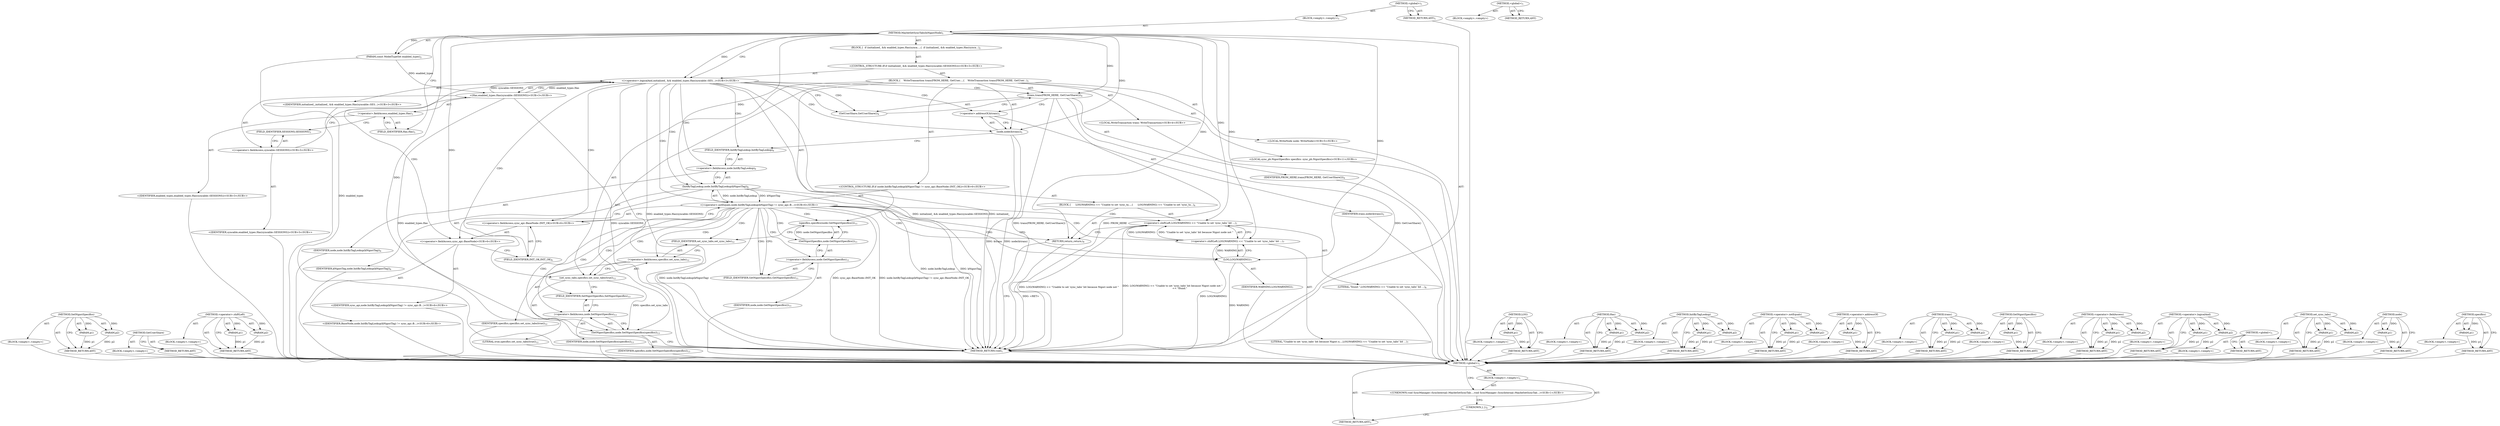 digraph "&lt;global&gt;" {
vulnerable_160 [label=<(METHOD,SetNigoriSpecifics)>];
vulnerable_161 [label=<(PARAM,p1)>];
vulnerable_162 [label=<(PARAM,p2)>];
vulnerable_163 [label=<(BLOCK,&lt;empty&gt;,&lt;empty&gt;)>];
vulnerable_164 [label=<(METHOD_RETURN,ANY)>];
vulnerable_117 [label=<(METHOD,GetUserShare)>];
vulnerable_118 [label=<(BLOCK,&lt;empty&gt;,&lt;empty&gt;)>];
vulnerable_119 [label=<(METHOD_RETURN,ANY)>];
vulnerable_138 [label=<(METHOD,&lt;operator&gt;.shiftLeft)>];
vulnerable_139 [label=<(PARAM,p1)>];
vulnerable_140 [label=<(PARAM,p2)>];
vulnerable_141 [label=<(BLOCK,&lt;empty&gt;,&lt;empty&gt;)>];
vulnerable_142 [label=<(METHOD_RETURN,ANY)>];
vulnerable_6 [label=<(METHOD,&lt;global&gt;)<SUB>1</SUB>>];
vulnerable_7 [label=<(BLOCK,&lt;empty&gt;,&lt;empty&gt;)<SUB>1</SUB>>];
vulnerable_8 [label=<(METHOD,MaybeSetSyncTabsInNigoriNode)<SUB>1</SUB>>];
vulnerable_9 [label=<(PARAM,const ModelTypeSet enabled_types)<SUB>2</SUB>>];
vulnerable_10 [label=<(BLOCK,{
  if (initialized_ &amp;&amp; enabled_types.Has(synca...,{
  if (initialized_ &amp;&amp; enabled_types.Has(synca...)<SUB>2</SUB>>];
vulnerable_11 [label="<(CONTROL_STRUCTURE,IF,if (initialized_ &amp;&amp; enabled_types.Has(syncable::SESSIONS)))<SUB>3</SUB>>"];
vulnerable_12 [label="<(&lt;operator&gt;.logicalAnd,initialized_ &amp;&amp; enabled_types.Has(syncable::SES...)<SUB>3</SUB>>"];
vulnerable_13 [label="<(IDENTIFIER,initialized_,initialized_ &amp;&amp; enabled_types.Has(syncable::SES...)<SUB>3</SUB>>"];
vulnerable_14 [label="<(Has,enabled_types.Has(syncable::SESSIONS))<SUB>3</SUB>>"];
vulnerable_15 [label=<(&lt;operator&gt;.fieldAccess,enabled_types.Has)<SUB>3</SUB>>];
vulnerable_16 [label="<(IDENTIFIER,enabled_types,enabled_types.Has(syncable::SESSIONS))<SUB>3</SUB>>"];
vulnerable_17 [label=<(FIELD_IDENTIFIER,Has,Has)<SUB>3</SUB>>];
vulnerable_18 [label="<(&lt;operator&gt;.fieldAccess,syncable::SESSIONS)<SUB>3</SUB>>"];
vulnerable_19 [label="<(IDENTIFIER,syncable,enabled_types.Has(syncable::SESSIONS))<SUB>3</SUB>>"];
vulnerable_20 [label=<(FIELD_IDENTIFIER,SESSIONS,SESSIONS)<SUB>3</SUB>>];
vulnerable_21 [label=<(BLOCK,{
    WriteTransaction trans(FROM_HERE, GetUser...,{
    WriteTransaction trans(FROM_HERE, GetUser...)<SUB>3</SUB>>];
vulnerable_22 [label="<(LOCAL,WriteTransaction trans: WriteTransaction)<SUB>4</SUB>>"];
vulnerable_23 [label=<(trans,trans(FROM_HERE, GetUserShare()))<SUB>4</SUB>>];
vulnerable_24 [label=<(IDENTIFIER,FROM_HERE,trans(FROM_HERE, GetUserShare()))<SUB>4</SUB>>];
vulnerable_25 [label=<(GetUserShare,GetUserShare())<SUB>4</SUB>>];
vulnerable_26 [label="<(LOCAL,WriteNode node: WriteNode)<SUB>5</SUB>>"];
vulnerable_27 [label=<(node,node(&amp;trans))<SUB>5</SUB>>];
vulnerable_28 [label=<(&lt;operator&gt;.addressOf,&amp;trans)<SUB>5</SUB>>];
vulnerable_29 [label=<(IDENTIFIER,trans,node(&amp;trans))<SUB>5</SUB>>];
vulnerable_30 [label="<(CONTROL_STRUCTURE,IF,if (node.InitByTagLookup(kNigoriTag) != sync_api::BaseNode::INIT_OK))<SUB>6</SUB>>"];
vulnerable_31 [label="<(&lt;operator&gt;.notEquals,node.InitByTagLookup(kNigoriTag) != sync_api::B...)<SUB>6</SUB>>"];
vulnerable_32 [label=<(InitByTagLookup,node.InitByTagLookup(kNigoriTag))<SUB>6</SUB>>];
vulnerable_33 [label=<(&lt;operator&gt;.fieldAccess,node.InitByTagLookup)<SUB>6</SUB>>];
vulnerable_34 [label=<(IDENTIFIER,node,node.InitByTagLookup(kNigoriTag))<SUB>6</SUB>>];
vulnerable_35 [label=<(FIELD_IDENTIFIER,InitByTagLookup,InitByTagLookup)<SUB>6</SUB>>];
vulnerable_36 [label=<(IDENTIFIER,kNigoriTag,node.InitByTagLookup(kNigoriTag))<SUB>6</SUB>>];
vulnerable_37 [label="<(&lt;operator&gt;.fieldAccess,sync_api::BaseNode::INIT_OK)<SUB>6</SUB>>"];
vulnerable_38 [label="<(&lt;operator&gt;.fieldAccess,sync_api::BaseNode)<SUB>6</SUB>>"];
vulnerable_39 [label="<(IDENTIFIER,sync_api,node.InitByTagLookup(kNigoriTag) != sync_api::B...)<SUB>6</SUB>>"];
vulnerable_40 [label="<(IDENTIFIER,BaseNode,node.InitByTagLookup(kNigoriTag) != sync_api::B...)<SUB>6</SUB>>"];
vulnerable_41 [label=<(FIELD_IDENTIFIER,INIT_OK,INIT_OK)<SUB>6</SUB>>];
vulnerable_42 [label=<(BLOCK,{
      LOG(WARNING) &lt;&lt; &quot;Unable to set 'sync_ta...,{
      LOG(WARNING) &lt;&lt; &quot;Unable to set 'sync_ta...)<SUB>6</SUB>>];
vulnerable_43 [label=<(&lt;operator&gt;.shiftLeft,LOG(WARNING) &lt;&lt; &quot;Unable to set 'sync_tabs' bit ...)<SUB>7</SUB>>];
vulnerable_44 [label=<(&lt;operator&gt;.shiftLeft,LOG(WARNING) &lt;&lt; &quot;Unable to set 'sync_tabs' bit ...)<SUB>7</SUB>>];
vulnerable_45 [label=<(LOG,LOG(WARNING))<SUB>7</SUB>>];
vulnerable_46 [label=<(IDENTIFIER,WARNING,LOG(WARNING))<SUB>7</SUB>>];
vulnerable_47 [label=<(LITERAL,&quot;Unable to set 'sync_tabs' bit because Nigori n...,LOG(WARNING) &lt;&lt; &quot;Unable to set 'sync_tabs' bit ...)<SUB>7</SUB>>];
vulnerable_48 [label=<(LITERAL,&quot;found.&quot;,LOG(WARNING) &lt;&lt; &quot;Unable to set 'sync_tabs' bit ...)<SUB>8</SUB>>];
vulnerable_49 [label=<(RETURN,return;,return;)<SUB>9</SUB>>];
vulnerable_50 [label="<(LOCAL,sync_pb.NigoriSpecifics specifics: sync_pb.NigoriSpecifics)<SUB>11</SUB>>"];
vulnerable_51 [label=<(specifics,specifics(node.GetNigoriSpecifics()))<SUB>11</SUB>>];
vulnerable_52 [label=<(GetNigoriSpecifics,node.GetNigoriSpecifics())<SUB>11</SUB>>];
vulnerable_53 [label=<(&lt;operator&gt;.fieldAccess,node.GetNigoriSpecifics)<SUB>11</SUB>>];
vulnerable_54 [label=<(IDENTIFIER,node,node.GetNigoriSpecifics())<SUB>11</SUB>>];
vulnerable_55 [label=<(FIELD_IDENTIFIER,GetNigoriSpecifics,GetNigoriSpecifics)<SUB>11</SUB>>];
vulnerable_56 [label=<(set_sync_tabs,specifics.set_sync_tabs(true))<SUB>12</SUB>>];
vulnerable_57 [label=<(&lt;operator&gt;.fieldAccess,specifics.set_sync_tabs)<SUB>12</SUB>>];
vulnerable_58 [label=<(IDENTIFIER,specifics,specifics.set_sync_tabs(true))<SUB>12</SUB>>];
vulnerable_59 [label=<(FIELD_IDENTIFIER,set_sync_tabs,set_sync_tabs)<SUB>12</SUB>>];
vulnerable_60 [label=<(LITERAL,true,specifics.set_sync_tabs(true))<SUB>12</SUB>>];
vulnerable_61 [label=<(SetNigoriSpecifics,node.SetNigoriSpecifics(specifics))<SUB>13</SUB>>];
vulnerable_62 [label=<(&lt;operator&gt;.fieldAccess,node.SetNigoriSpecifics)<SUB>13</SUB>>];
vulnerable_63 [label=<(IDENTIFIER,node,node.SetNigoriSpecifics(specifics))<SUB>13</SUB>>];
vulnerable_64 [label=<(FIELD_IDENTIFIER,SetNigoriSpecifics,SetNigoriSpecifics)<SUB>13</SUB>>];
vulnerable_65 [label=<(IDENTIFIER,specifics,node.SetNigoriSpecifics(specifics))<SUB>13</SUB>>];
vulnerable_66 [label=<(METHOD_RETURN,void)<SUB>1</SUB>>];
vulnerable_68 [label=<(METHOD_RETURN,ANY)<SUB>1</SUB>>];
vulnerable_143 [label=<(METHOD,LOG)>];
vulnerable_144 [label=<(PARAM,p1)>];
vulnerable_145 [label=<(BLOCK,&lt;empty&gt;,&lt;empty&gt;)>];
vulnerable_146 [label=<(METHOD_RETURN,ANY)>];
vulnerable_102 [label=<(METHOD,Has)>];
vulnerable_103 [label=<(PARAM,p1)>];
vulnerable_104 [label=<(PARAM,p2)>];
vulnerable_105 [label=<(BLOCK,&lt;empty&gt;,&lt;empty&gt;)>];
vulnerable_106 [label=<(METHOD_RETURN,ANY)>];
vulnerable_133 [label=<(METHOD,InitByTagLookup)>];
vulnerable_134 [label=<(PARAM,p1)>];
vulnerable_135 [label=<(PARAM,p2)>];
vulnerable_136 [label=<(BLOCK,&lt;empty&gt;,&lt;empty&gt;)>];
vulnerable_137 [label=<(METHOD_RETURN,ANY)>];
vulnerable_128 [label=<(METHOD,&lt;operator&gt;.notEquals)>];
vulnerable_129 [label=<(PARAM,p1)>];
vulnerable_130 [label=<(PARAM,p2)>];
vulnerable_131 [label=<(BLOCK,&lt;empty&gt;,&lt;empty&gt;)>];
vulnerable_132 [label=<(METHOD_RETURN,ANY)>];
vulnerable_124 [label=<(METHOD,&lt;operator&gt;.addressOf)>];
vulnerable_125 [label=<(PARAM,p1)>];
vulnerable_126 [label=<(BLOCK,&lt;empty&gt;,&lt;empty&gt;)>];
vulnerable_127 [label=<(METHOD_RETURN,ANY)>];
vulnerable_112 [label=<(METHOD,trans)>];
vulnerable_113 [label=<(PARAM,p1)>];
vulnerable_114 [label=<(PARAM,p2)>];
vulnerable_115 [label=<(BLOCK,&lt;empty&gt;,&lt;empty&gt;)>];
vulnerable_116 [label=<(METHOD_RETURN,ANY)>];
vulnerable_151 [label=<(METHOD,GetNigoriSpecifics)>];
vulnerable_152 [label=<(PARAM,p1)>];
vulnerable_153 [label=<(BLOCK,&lt;empty&gt;,&lt;empty&gt;)>];
vulnerable_154 [label=<(METHOD_RETURN,ANY)>];
vulnerable_107 [label=<(METHOD,&lt;operator&gt;.fieldAccess)>];
vulnerable_108 [label=<(PARAM,p1)>];
vulnerable_109 [label=<(PARAM,p2)>];
vulnerable_110 [label=<(BLOCK,&lt;empty&gt;,&lt;empty&gt;)>];
vulnerable_111 [label=<(METHOD_RETURN,ANY)>];
vulnerable_97 [label=<(METHOD,&lt;operator&gt;.logicalAnd)>];
vulnerable_98 [label=<(PARAM,p1)>];
vulnerable_99 [label=<(PARAM,p2)>];
vulnerable_100 [label=<(BLOCK,&lt;empty&gt;,&lt;empty&gt;)>];
vulnerable_101 [label=<(METHOD_RETURN,ANY)>];
vulnerable_91 [label=<(METHOD,&lt;global&gt;)<SUB>1</SUB>>];
vulnerable_92 [label=<(BLOCK,&lt;empty&gt;,&lt;empty&gt;)>];
vulnerable_93 [label=<(METHOD_RETURN,ANY)>];
vulnerable_155 [label=<(METHOD,set_sync_tabs)>];
vulnerable_156 [label=<(PARAM,p1)>];
vulnerable_157 [label=<(PARAM,p2)>];
vulnerable_158 [label=<(BLOCK,&lt;empty&gt;,&lt;empty&gt;)>];
vulnerable_159 [label=<(METHOD_RETURN,ANY)>];
vulnerable_120 [label=<(METHOD,node)>];
vulnerable_121 [label=<(PARAM,p1)>];
vulnerable_122 [label=<(BLOCK,&lt;empty&gt;,&lt;empty&gt;)>];
vulnerable_123 [label=<(METHOD_RETURN,ANY)>];
vulnerable_147 [label=<(METHOD,specifics)>];
vulnerable_148 [label=<(PARAM,p1)>];
vulnerable_149 [label=<(BLOCK,&lt;empty&gt;,&lt;empty&gt;)>];
vulnerable_150 [label=<(METHOD_RETURN,ANY)>];
fixed_6 [label=<(METHOD,&lt;global&gt;)<SUB>1</SUB>>];
fixed_7 [label=<(BLOCK,&lt;empty&gt;,&lt;empty&gt;)<SUB>1</SUB>>];
fixed_8 [label="<(UNKNOWN,void SyncManager::SyncInternal::MaybeSetSyncTab...,void SyncManager::SyncInternal::MaybeSetSyncTab...)<SUB>1</SUB>>"];
fixed_9 [label=<(UNKNOWN,},})<SUB>2</SUB>>];
fixed_10 [label=<(METHOD_RETURN,ANY)<SUB>1</SUB>>];
fixed_15 [label=<(METHOD,&lt;global&gt;)<SUB>1</SUB>>];
fixed_16 [label=<(BLOCK,&lt;empty&gt;,&lt;empty&gt;)>];
fixed_17 [label=<(METHOD_RETURN,ANY)>];
vulnerable_160 -> vulnerable_161  [key=0, label="AST: "];
vulnerable_160 -> vulnerable_161  [key=1, label="DDG: "];
vulnerable_160 -> vulnerable_163  [key=0, label="AST: "];
vulnerable_160 -> vulnerable_162  [key=0, label="AST: "];
vulnerable_160 -> vulnerable_162  [key=1, label="DDG: "];
vulnerable_160 -> vulnerable_164  [key=0, label="AST: "];
vulnerable_160 -> vulnerable_164  [key=1, label="CFG: "];
vulnerable_161 -> vulnerable_164  [key=0, label="DDG: p1"];
vulnerable_162 -> vulnerable_164  [key=0, label="DDG: p2"];
vulnerable_163 -> fixed_6  [key=0];
vulnerable_164 -> fixed_6  [key=0];
vulnerable_117 -> vulnerable_118  [key=0, label="AST: "];
vulnerable_117 -> vulnerable_119  [key=0, label="AST: "];
vulnerable_117 -> vulnerable_119  [key=1, label="CFG: "];
vulnerable_118 -> fixed_6  [key=0];
vulnerable_119 -> fixed_6  [key=0];
vulnerable_138 -> vulnerable_139  [key=0, label="AST: "];
vulnerable_138 -> vulnerable_139  [key=1, label="DDG: "];
vulnerable_138 -> vulnerable_141  [key=0, label="AST: "];
vulnerable_138 -> vulnerable_140  [key=0, label="AST: "];
vulnerable_138 -> vulnerable_140  [key=1, label="DDG: "];
vulnerable_138 -> vulnerable_142  [key=0, label="AST: "];
vulnerable_138 -> vulnerable_142  [key=1, label="CFG: "];
vulnerable_139 -> vulnerable_142  [key=0, label="DDG: p1"];
vulnerable_140 -> vulnerable_142  [key=0, label="DDG: p2"];
vulnerable_141 -> fixed_6  [key=0];
vulnerable_142 -> fixed_6  [key=0];
vulnerable_6 -> vulnerable_7  [key=0, label="AST: "];
vulnerable_6 -> vulnerable_68  [key=0, label="AST: "];
vulnerable_6 -> vulnerable_68  [key=1, label="CFG: "];
vulnerable_7 -> vulnerable_8  [key=0, label="AST: "];
vulnerable_8 -> vulnerable_9  [key=0, label="AST: "];
vulnerable_8 -> vulnerable_9  [key=1, label="DDG: "];
vulnerable_8 -> vulnerable_10  [key=0, label="AST: "];
vulnerable_8 -> vulnerable_66  [key=0, label="AST: "];
vulnerable_8 -> vulnerable_12  [key=0, label="CFG: "];
vulnerable_8 -> vulnerable_12  [key=1, label="DDG: "];
vulnerable_8 -> vulnerable_17  [key=0, label="CFG: "];
vulnerable_8 -> vulnerable_23  [key=0, label="DDG: "];
vulnerable_8 -> vulnerable_27  [key=0, label="DDG: "];
vulnerable_8 -> vulnerable_56  [key=0, label="DDG: "];
vulnerable_8 -> vulnerable_61  [key=0, label="DDG: "];
vulnerable_8 -> vulnerable_49  [key=0, label="DDG: "];
vulnerable_8 -> vulnerable_32  [key=0, label="DDG: "];
vulnerable_8 -> vulnerable_43  [key=0, label="DDG: "];
vulnerable_8 -> vulnerable_44  [key=0, label="DDG: "];
vulnerable_8 -> vulnerable_45  [key=0, label="DDG: "];
vulnerable_9 -> vulnerable_66  [key=0, label="DDG: enabled_types"];
vulnerable_9 -> vulnerable_14  [key=0, label="DDG: enabled_types"];
vulnerable_10 -> vulnerable_11  [key=0, label="AST: "];
vulnerable_11 -> vulnerable_12  [key=0, label="AST: "];
vulnerable_11 -> vulnerable_21  [key=0, label="AST: "];
vulnerable_12 -> vulnerable_13  [key=0, label="AST: "];
vulnerable_12 -> vulnerable_14  [key=0, label="AST: "];
vulnerable_12 -> vulnerable_66  [key=0, label="CFG: "];
vulnerable_12 -> vulnerable_66  [key=1, label="DDG: enabled_types.Has(syncable::SESSIONS)"];
vulnerable_12 -> vulnerable_66  [key=2, label="DDG: initialized_ &amp;&amp; enabled_types.Has(syncable::SESSIONS)"];
vulnerable_12 -> vulnerable_66  [key=3, label="DDG: initialized_"];
vulnerable_12 -> vulnerable_25  [key=0, label="CFG: "];
vulnerable_12 -> vulnerable_25  [key=1, label="CDG: "];
vulnerable_12 -> vulnerable_32  [key=0, label="CDG: "];
vulnerable_12 -> vulnerable_33  [key=0, label="CDG: "];
vulnerable_12 -> vulnerable_23  [key=0, label="CDG: "];
vulnerable_12 -> vulnerable_28  [key=0, label="CDG: "];
vulnerable_12 -> vulnerable_37  [key=0, label="CDG: "];
vulnerable_12 -> vulnerable_38  [key=0, label="CDG: "];
vulnerable_12 -> vulnerable_41  [key=0, label="CDG: "];
vulnerable_12 -> vulnerable_27  [key=0, label="CDG: "];
vulnerable_12 -> vulnerable_35  [key=0, label="CDG: "];
vulnerable_12 -> vulnerable_31  [key=0, label="CDG: "];
vulnerable_13 -> fixed_6  [key=0];
vulnerable_14 -> vulnerable_15  [key=0, label="AST: "];
vulnerable_14 -> vulnerable_18  [key=0, label="AST: "];
vulnerable_14 -> vulnerable_12  [key=0, label="CFG: "];
vulnerable_14 -> vulnerable_12  [key=1, label="DDG: enabled_types.Has"];
vulnerable_14 -> vulnerable_12  [key=2, label="DDG: syncable::SESSIONS"];
vulnerable_14 -> vulnerable_66  [key=0, label="DDG: enabled_types.Has"];
vulnerable_14 -> vulnerable_66  [key=1, label="DDG: syncable::SESSIONS"];
vulnerable_15 -> vulnerable_16  [key=0, label="AST: "];
vulnerable_15 -> vulnerable_17  [key=0, label="AST: "];
vulnerable_15 -> vulnerable_20  [key=0, label="CFG: "];
vulnerable_16 -> fixed_6  [key=0];
vulnerable_17 -> vulnerable_15  [key=0, label="CFG: "];
vulnerable_18 -> vulnerable_19  [key=0, label="AST: "];
vulnerable_18 -> vulnerable_20  [key=0, label="AST: "];
vulnerable_18 -> vulnerable_14  [key=0, label="CFG: "];
vulnerable_19 -> fixed_6  [key=0];
vulnerable_20 -> vulnerable_18  [key=0, label="CFG: "];
vulnerable_21 -> vulnerable_22  [key=0, label="AST: "];
vulnerable_21 -> vulnerable_23  [key=0, label="AST: "];
vulnerable_21 -> vulnerable_26  [key=0, label="AST: "];
vulnerable_21 -> vulnerable_27  [key=0, label="AST: "];
vulnerable_21 -> vulnerable_30  [key=0, label="AST: "];
vulnerable_21 -> vulnerable_50  [key=0, label="AST: "];
vulnerable_21 -> vulnerable_51  [key=0, label="AST: "];
vulnerable_21 -> vulnerable_56  [key=0, label="AST: "];
vulnerable_21 -> vulnerable_61  [key=0, label="AST: "];
vulnerable_22 -> fixed_6  [key=0];
vulnerable_23 -> vulnerable_24  [key=0, label="AST: "];
vulnerable_23 -> vulnerable_25  [key=0, label="AST: "];
vulnerable_23 -> vulnerable_28  [key=0, label="CFG: "];
vulnerable_23 -> vulnerable_66  [key=0, label="DDG: GetUserShare()"];
vulnerable_23 -> vulnerable_66  [key=1, label="DDG: trans(FROM_HERE, GetUserShare())"];
vulnerable_23 -> vulnerable_66  [key=2, label="DDG: FROM_HERE"];
vulnerable_24 -> fixed_6  [key=0];
vulnerable_25 -> vulnerable_23  [key=0, label="CFG: "];
vulnerable_26 -> fixed_6  [key=0];
vulnerable_27 -> vulnerable_28  [key=0, label="AST: "];
vulnerable_27 -> vulnerable_35  [key=0, label="CFG: "];
vulnerable_27 -> vulnerable_66  [key=0, label="DDG: &amp;trans"];
vulnerable_27 -> vulnerable_66  [key=1, label="DDG: node(&amp;trans)"];
vulnerable_28 -> vulnerable_29  [key=0, label="AST: "];
vulnerable_28 -> vulnerable_27  [key=0, label="CFG: "];
vulnerable_29 -> fixed_6  [key=0];
vulnerable_30 -> vulnerable_31  [key=0, label="AST: "];
vulnerable_30 -> vulnerable_42  [key=0, label="AST: "];
vulnerable_31 -> vulnerable_32  [key=0, label="AST: "];
vulnerable_31 -> vulnerable_37  [key=0, label="AST: "];
vulnerable_31 -> vulnerable_45  [key=0, label="CFG: "];
vulnerable_31 -> vulnerable_45  [key=1, label="CDG: "];
vulnerable_31 -> vulnerable_55  [key=0, label="CFG: "];
vulnerable_31 -> vulnerable_55  [key=1, label="CDG: "];
vulnerable_31 -> vulnerable_66  [key=0, label="DDG: node.InitByTagLookup(kNigoriTag)"];
vulnerable_31 -> vulnerable_66  [key=1, label="DDG: sync_api::BaseNode::INIT_OK"];
vulnerable_31 -> vulnerable_66  [key=2, label="DDG: node.InitByTagLookup(kNigoriTag) != sync_api::BaseNode::INIT_OK"];
vulnerable_31 -> vulnerable_49  [key=0, label="CDG: "];
vulnerable_31 -> vulnerable_61  [key=0, label="CDG: "];
vulnerable_31 -> vulnerable_64  [key=0, label="CDG: "];
vulnerable_31 -> vulnerable_51  [key=0, label="CDG: "];
vulnerable_31 -> vulnerable_57  [key=0, label="CDG: "];
vulnerable_31 -> vulnerable_52  [key=0, label="CDG: "];
vulnerable_31 -> vulnerable_53  [key=0, label="CDG: "];
vulnerable_31 -> vulnerable_56  [key=0, label="CDG: "];
vulnerable_31 -> vulnerable_59  [key=0, label="CDG: "];
vulnerable_31 -> vulnerable_44  [key=0, label="CDG: "];
vulnerable_31 -> vulnerable_62  [key=0, label="CDG: "];
vulnerable_31 -> vulnerable_43  [key=0, label="CDG: "];
vulnerable_32 -> vulnerable_33  [key=0, label="AST: "];
vulnerable_32 -> vulnerable_36  [key=0, label="AST: "];
vulnerable_32 -> vulnerable_38  [key=0, label="CFG: "];
vulnerable_32 -> vulnerable_66  [key=0, label="DDG: node.InitByTagLookup"];
vulnerable_32 -> vulnerable_66  [key=1, label="DDG: kNigoriTag"];
vulnerable_32 -> vulnerable_31  [key=0, label="DDG: node.InitByTagLookup"];
vulnerable_32 -> vulnerable_31  [key=1, label="DDG: kNigoriTag"];
vulnerable_33 -> vulnerable_34  [key=0, label="AST: "];
vulnerable_33 -> vulnerable_35  [key=0, label="AST: "];
vulnerable_33 -> vulnerable_32  [key=0, label="CFG: "];
vulnerable_34 -> fixed_6  [key=0];
vulnerable_35 -> vulnerable_33  [key=0, label="CFG: "];
vulnerable_36 -> fixed_6  [key=0];
vulnerable_37 -> vulnerable_38  [key=0, label="AST: "];
vulnerable_37 -> vulnerable_41  [key=0, label="AST: "];
vulnerable_37 -> vulnerable_31  [key=0, label="CFG: "];
vulnerable_38 -> vulnerable_39  [key=0, label="AST: "];
vulnerable_38 -> vulnerable_40  [key=0, label="AST: "];
vulnerable_38 -> vulnerable_41  [key=0, label="CFG: "];
vulnerable_39 -> fixed_6  [key=0];
vulnerable_40 -> fixed_6  [key=0];
vulnerable_41 -> vulnerable_37  [key=0, label="CFG: "];
vulnerable_42 -> vulnerable_43  [key=0, label="AST: "];
vulnerable_42 -> vulnerable_49  [key=0, label="AST: "];
vulnerable_43 -> vulnerable_44  [key=0, label="AST: "];
vulnerable_43 -> vulnerable_48  [key=0, label="AST: "];
vulnerable_43 -> vulnerable_49  [key=0, label="CFG: "];
vulnerable_43 -> vulnerable_66  [key=0, label="DDG: LOG(WARNING) &lt;&lt; &quot;Unable to set 'sync_tabs' bit because Nigori node not &quot;"];
vulnerable_43 -> vulnerable_66  [key=1, label="DDG: LOG(WARNING) &lt;&lt; &quot;Unable to set 'sync_tabs' bit because Nigori node not &quot;
                   &lt;&lt; &quot;found.&quot;"];
vulnerable_44 -> vulnerable_45  [key=0, label="AST: "];
vulnerable_44 -> vulnerable_47  [key=0, label="AST: "];
vulnerable_44 -> vulnerable_43  [key=0, label="CFG: "];
vulnerable_44 -> vulnerable_43  [key=1, label="DDG: LOG(WARNING)"];
vulnerable_44 -> vulnerable_43  [key=2, label="DDG: &quot;Unable to set 'sync_tabs' bit because Nigori node not &quot;"];
vulnerable_44 -> vulnerable_66  [key=0, label="DDG: LOG(WARNING)"];
vulnerable_45 -> vulnerable_46  [key=0, label="AST: "];
vulnerable_45 -> vulnerable_44  [key=0, label="CFG: "];
vulnerable_45 -> vulnerable_44  [key=1, label="DDG: WARNING"];
vulnerable_45 -> vulnerable_66  [key=0, label="DDG: WARNING"];
vulnerable_46 -> fixed_6  [key=0];
vulnerable_47 -> fixed_6  [key=0];
vulnerable_48 -> fixed_6  [key=0];
vulnerable_49 -> vulnerable_66  [key=0, label="CFG: "];
vulnerable_49 -> vulnerable_66  [key=1, label="DDG: &lt;RET&gt;"];
vulnerable_50 -> fixed_6  [key=0];
vulnerable_51 -> vulnerable_52  [key=0, label="AST: "];
vulnerable_51 -> vulnerable_59  [key=0, label="CFG: "];
vulnerable_52 -> vulnerable_53  [key=0, label="AST: "];
vulnerable_52 -> vulnerable_51  [key=0, label="CFG: "];
vulnerable_52 -> vulnerable_51  [key=1, label="DDG: node.GetNigoriSpecifics"];
vulnerable_53 -> vulnerable_54  [key=0, label="AST: "];
vulnerable_53 -> vulnerable_55  [key=0, label="AST: "];
vulnerable_53 -> vulnerable_52  [key=0, label="CFG: "];
vulnerable_54 -> fixed_6  [key=0];
vulnerable_55 -> vulnerable_53  [key=0, label="CFG: "];
vulnerable_56 -> vulnerable_57  [key=0, label="AST: "];
vulnerable_56 -> vulnerable_60  [key=0, label="AST: "];
vulnerable_56 -> vulnerable_64  [key=0, label="CFG: "];
vulnerable_56 -> vulnerable_61  [key=0, label="DDG: specifics.set_sync_tabs"];
vulnerable_57 -> vulnerable_58  [key=0, label="AST: "];
vulnerable_57 -> vulnerable_59  [key=0, label="AST: "];
vulnerable_57 -> vulnerable_56  [key=0, label="CFG: "];
vulnerable_58 -> fixed_6  [key=0];
vulnerable_59 -> vulnerable_57  [key=0, label="CFG: "];
vulnerable_60 -> fixed_6  [key=0];
vulnerable_61 -> vulnerable_62  [key=0, label="AST: "];
vulnerable_61 -> vulnerable_65  [key=0, label="AST: "];
vulnerable_61 -> vulnerable_66  [key=0, label="CFG: "];
vulnerable_62 -> vulnerable_63  [key=0, label="AST: "];
vulnerable_62 -> vulnerable_64  [key=0, label="AST: "];
vulnerable_62 -> vulnerable_61  [key=0, label="CFG: "];
vulnerable_63 -> fixed_6  [key=0];
vulnerable_64 -> vulnerable_62  [key=0, label="CFG: "];
vulnerable_65 -> fixed_6  [key=0];
vulnerable_66 -> fixed_6  [key=0];
vulnerable_68 -> fixed_6  [key=0];
vulnerable_143 -> vulnerable_144  [key=0, label="AST: "];
vulnerable_143 -> vulnerable_144  [key=1, label="DDG: "];
vulnerable_143 -> vulnerable_145  [key=0, label="AST: "];
vulnerable_143 -> vulnerable_146  [key=0, label="AST: "];
vulnerable_143 -> vulnerable_146  [key=1, label="CFG: "];
vulnerable_144 -> vulnerable_146  [key=0, label="DDG: p1"];
vulnerable_145 -> fixed_6  [key=0];
vulnerable_146 -> fixed_6  [key=0];
vulnerable_102 -> vulnerable_103  [key=0, label="AST: "];
vulnerable_102 -> vulnerable_103  [key=1, label="DDG: "];
vulnerable_102 -> vulnerable_105  [key=0, label="AST: "];
vulnerable_102 -> vulnerable_104  [key=0, label="AST: "];
vulnerable_102 -> vulnerable_104  [key=1, label="DDG: "];
vulnerable_102 -> vulnerable_106  [key=0, label="AST: "];
vulnerable_102 -> vulnerable_106  [key=1, label="CFG: "];
vulnerable_103 -> vulnerable_106  [key=0, label="DDG: p1"];
vulnerable_104 -> vulnerable_106  [key=0, label="DDG: p2"];
vulnerable_105 -> fixed_6  [key=0];
vulnerable_106 -> fixed_6  [key=0];
vulnerable_133 -> vulnerable_134  [key=0, label="AST: "];
vulnerable_133 -> vulnerable_134  [key=1, label="DDG: "];
vulnerable_133 -> vulnerable_136  [key=0, label="AST: "];
vulnerable_133 -> vulnerable_135  [key=0, label="AST: "];
vulnerable_133 -> vulnerable_135  [key=1, label="DDG: "];
vulnerable_133 -> vulnerable_137  [key=0, label="AST: "];
vulnerable_133 -> vulnerable_137  [key=1, label="CFG: "];
vulnerable_134 -> vulnerable_137  [key=0, label="DDG: p1"];
vulnerable_135 -> vulnerable_137  [key=0, label="DDG: p2"];
vulnerable_136 -> fixed_6  [key=0];
vulnerable_137 -> fixed_6  [key=0];
vulnerable_128 -> vulnerable_129  [key=0, label="AST: "];
vulnerable_128 -> vulnerable_129  [key=1, label="DDG: "];
vulnerable_128 -> vulnerable_131  [key=0, label="AST: "];
vulnerable_128 -> vulnerable_130  [key=0, label="AST: "];
vulnerable_128 -> vulnerable_130  [key=1, label="DDG: "];
vulnerable_128 -> vulnerable_132  [key=0, label="AST: "];
vulnerable_128 -> vulnerable_132  [key=1, label="CFG: "];
vulnerable_129 -> vulnerable_132  [key=0, label="DDG: p1"];
vulnerable_130 -> vulnerable_132  [key=0, label="DDG: p2"];
vulnerable_131 -> fixed_6  [key=0];
vulnerable_132 -> fixed_6  [key=0];
vulnerable_124 -> vulnerable_125  [key=0, label="AST: "];
vulnerable_124 -> vulnerable_125  [key=1, label="DDG: "];
vulnerable_124 -> vulnerable_126  [key=0, label="AST: "];
vulnerable_124 -> vulnerable_127  [key=0, label="AST: "];
vulnerable_124 -> vulnerable_127  [key=1, label="CFG: "];
vulnerable_125 -> vulnerable_127  [key=0, label="DDG: p1"];
vulnerable_126 -> fixed_6  [key=0];
vulnerable_127 -> fixed_6  [key=0];
vulnerable_112 -> vulnerable_113  [key=0, label="AST: "];
vulnerable_112 -> vulnerable_113  [key=1, label="DDG: "];
vulnerable_112 -> vulnerable_115  [key=0, label="AST: "];
vulnerable_112 -> vulnerable_114  [key=0, label="AST: "];
vulnerable_112 -> vulnerable_114  [key=1, label="DDG: "];
vulnerable_112 -> vulnerable_116  [key=0, label="AST: "];
vulnerable_112 -> vulnerable_116  [key=1, label="CFG: "];
vulnerable_113 -> vulnerable_116  [key=0, label="DDG: p1"];
vulnerable_114 -> vulnerable_116  [key=0, label="DDG: p2"];
vulnerable_115 -> fixed_6  [key=0];
vulnerable_116 -> fixed_6  [key=0];
vulnerable_151 -> vulnerable_152  [key=0, label="AST: "];
vulnerable_151 -> vulnerable_152  [key=1, label="DDG: "];
vulnerable_151 -> vulnerable_153  [key=0, label="AST: "];
vulnerable_151 -> vulnerable_154  [key=0, label="AST: "];
vulnerable_151 -> vulnerable_154  [key=1, label="CFG: "];
vulnerable_152 -> vulnerable_154  [key=0, label="DDG: p1"];
vulnerable_153 -> fixed_6  [key=0];
vulnerable_154 -> fixed_6  [key=0];
vulnerable_107 -> vulnerable_108  [key=0, label="AST: "];
vulnerable_107 -> vulnerable_108  [key=1, label="DDG: "];
vulnerable_107 -> vulnerable_110  [key=0, label="AST: "];
vulnerable_107 -> vulnerable_109  [key=0, label="AST: "];
vulnerable_107 -> vulnerable_109  [key=1, label="DDG: "];
vulnerable_107 -> vulnerable_111  [key=0, label="AST: "];
vulnerable_107 -> vulnerable_111  [key=1, label="CFG: "];
vulnerable_108 -> vulnerable_111  [key=0, label="DDG: p1"];
vulnerable_109 -> vulnerable_111  [key=0, label="DDG: p2"];
vulnerable_110 -> fixed_6  [key=0];
vulnerable_111 -> fixed_6  [key=0];
vulnerable_97 -> vulnerable_98  [key=0, label="AST: "];
vulnerable_97 -> vulnerable_98  [key=1, label="DDG: "];
vulnerable_97 -> vulnerable_100  [key=0, label="AST: "];
vulnerable_97 -> vulnerable_99  [key=0, label="AST: "];
vulnerable_97 -> vulnerable_99  [key=1, label="DDG: "];
vulnerable_97 -> vulnerable_101  [key=0, label="AST: "];
vulnerable_97 -> vulnerable_101  [key=1, label="CFG: "];
vulnerable_98 -> vulnerable_101  [key=0, label="DDG: p1"];
vulnerable_99 -> vulnerable_101  [key=0, label="DDG: p2"];
vulnerable_100 -> fixed_6  [key=0];
vulnerable_101 -> fixed_6  [key=0];
vulnerable_91 -> vulnerable_92  [key=0, label="AST: "];
vulnerable_91 -> vulnerable_93  [key=0, label="AST: "];
vulnerable_91 -> vulnerable_93  [key=1, label="CFG: "];
vulnerable_92 -> fixed_6  [key=0];
vulnerable_93 -> fixed_6  [key=0];
vulnerable_155 -> vulnerable_156  [key=0, label="AST: "];
vulnerable_155 -> vulnerable_156  [key=1, label="DDG: "];
vulnerable_155 -> vulnerable_158  [key=0, label="AST: "];
vulnerable_155 -> vulnerable_157  [key=0, label="AST: "];
vulnerable_155 -> vulnerable_157  [key=1, label="DDG: "];
vulnerable_155 -> vulnerable_159  [key=0, label="AST: "];
vulnerable_155 -> vulnerable_159  [key=1, label="CFG: "];
vulnerable_156 -> vulnerable_159  [key=0, label="DDG: p1"];
vulnerable_157 -> vulnerable_159  [key=0, label="DDG: p2"];
vulnerable_158 -> fixed_6  [key=0];
vulnerable_159 -> fixed_6  [key=0];
vulnerable_120 -> vulnerable_121  [key=0, label="AST: "];
vulnerable_120 -> vulnerable_121  [key=1, label="DDG: "];
vulnerable_120 -> vulnerable_122  [key=0, label="AST: "];
vulnerable_120 -> vulnerable_123  [key=0, label="AST: "];
vulnerable_120 -> vulnerable_123  [key=1, label="CFG: "];
vulnerable_121 -> vulnerable_123  [key=0, label="DDG: p1"];
vulnerable_122 -> fixed_6  [key=0];
vulnerable_123 -> fixed_6  [key=0];
vulnerable_147 -> vulnerable_148  [key=0, label="AST: "];
vulnerable_147 -> vulnerable_148  [key=1, label="DDG: "];
vulnerable_147 -> vulnerable_149  [key=0, label="AST: "];
vulnerable_147 -> vulnerable_150  [key=0, label="AST: "];
vulnerable_147 -> vulnerable_150  [key=1, label="CFG: "];
vulnerable_148 -> vulnerable_150  [key=0, label="DDG: p1"];
vulnerable_149 -> fixed_6  [key=0];
vulnerable_150 -> fixed_6  [key=0];
fixed_6 -> fixed_7  [key=0, label="AST: "];
fixed_6 -> fixed_10  [key=0, label="AST: "];
fixed_6 -> fixed_8  [key=0, label="CFG: "];
fixed_7 -> fixed_8  [key=0, label="AST: "];
fixed_7 -> fixed_9  [key=0, label="AST: "];
fixed_8 -> fixed_9  [key=0, label="CFG: "];
fixed_9 -> fixed_10  [key=0, label="CFG: "];
fixed_15 -> fixed_16  [key=0, label="AST: "];
fixed_15 -> fixed_17  [key=0, label="AST: "];
fixed_15 -> fixed_17  [key=1, label="CFG: "];
}
